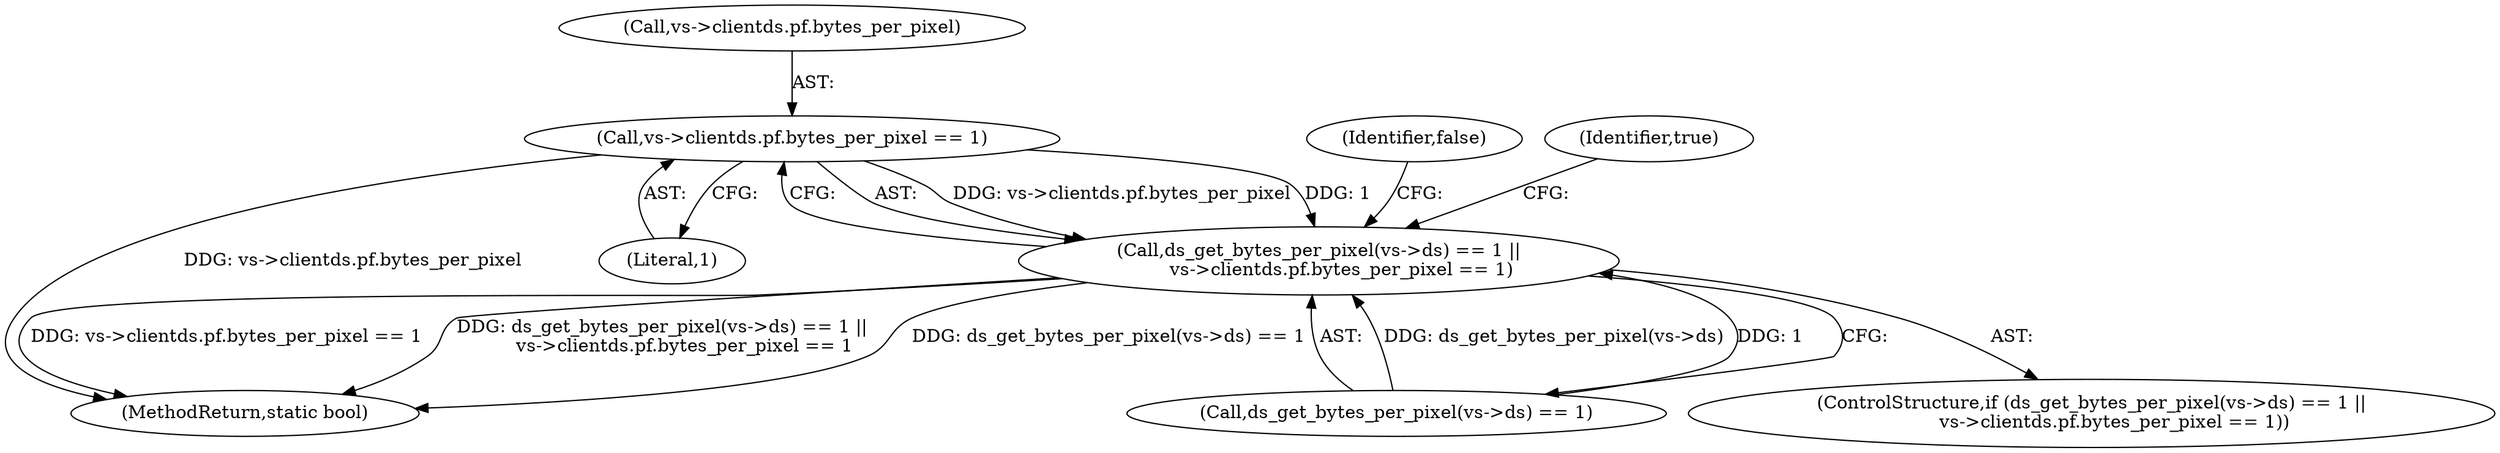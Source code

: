 digraph "0_qemu_9f64916da20eea67121d544698676295bbb105a7_3@pointer" {
"1000124" [label="(Call,vs->clientds.pf.bytes_per_pixel == 1)"];
"1000117" [label="(Call,ds_get_bytes_per_pixel(vs->ds) == 1 ||\n        vs->clientds.pf.bytes_per_pixel == 1)"];
"1000116" [label="(ControlStructure,if (ds_get_bytes_per_pixel(vs->ds) == 1 ||\n        vs->clientds.pf.bytes_per_pixel == 1))"];
"1000132" [label="(Literal,1)"];
"1000125" [label="(Call,vs->clientds.pf.bytes_per_pixel)"];
"1000124" [label="(Call,vs->clientds.pf.bytes_per_pixel == 1)"];
"1000117" [label="(Call,ds_get_bytes_per_pixel(vs->ds) == 1 ||\n        vs->clientds.pf.bytes_per_pixel == 1)"];
"1000135" [label="(Identifier,false)"];
"1000137" [label="(Identifier,true)"];
"1000138" [label="(MethodReturn,static bool)"];
"1000118" [label="(Call,ds_get_bytes_per_pixel(vs->ds) == 1)"];
"1000124" -> "1000117"  [label="AST: "];
"1000124" -> "1000132"  [label="CFG: "];
"1000125" -> "1000124"  [label="AST: "];
"1000132" -> "1000124"  [label="AST: "];
"1000117" -> "1000124"  [label="CFG: "];
"1000124" -> "1000138"  [label="DDG: vs->clientds.pf.bytes_per_pixel"];
"1000124" -> "1000117"  [label="DDG: vs->clientds.pf.bytes_per_pixel"];
"1000124" -> "1000117"  [label="DDG: 1"];
"1000117" -> "1000116"  [label="AST: "];
"1000117" -> "1000118"  [label="CFG: "];
"1000118" -> "1000117"  [label="AST: "];
"1000135" -> "1000117"  [label="CFG: "];
"1000137" -> "1000117"  [label="CFG: "];
"1000117" -> "1000138"  [label="DDG: ds_get_bytes_per_pixel(vs->ds) == 1 ||\n        vs->clientds.pf.bytes_per_pixel == 1"];
"1000117" -> "1000138"  [label="DDG: ds_get_bytes_per_pixel(vs->ds) == 1"];
"1000117" -> "1000138"  [label="DDG: vs->clientds.pf.bytes_per_pixel == 1"];
"1000118" -> "1000117"  [label="DDG: ds_get_bytes_per_pixel(vs->ds)"];
"1000118" -> "1000117"  [label="DDG: 1"];
}
